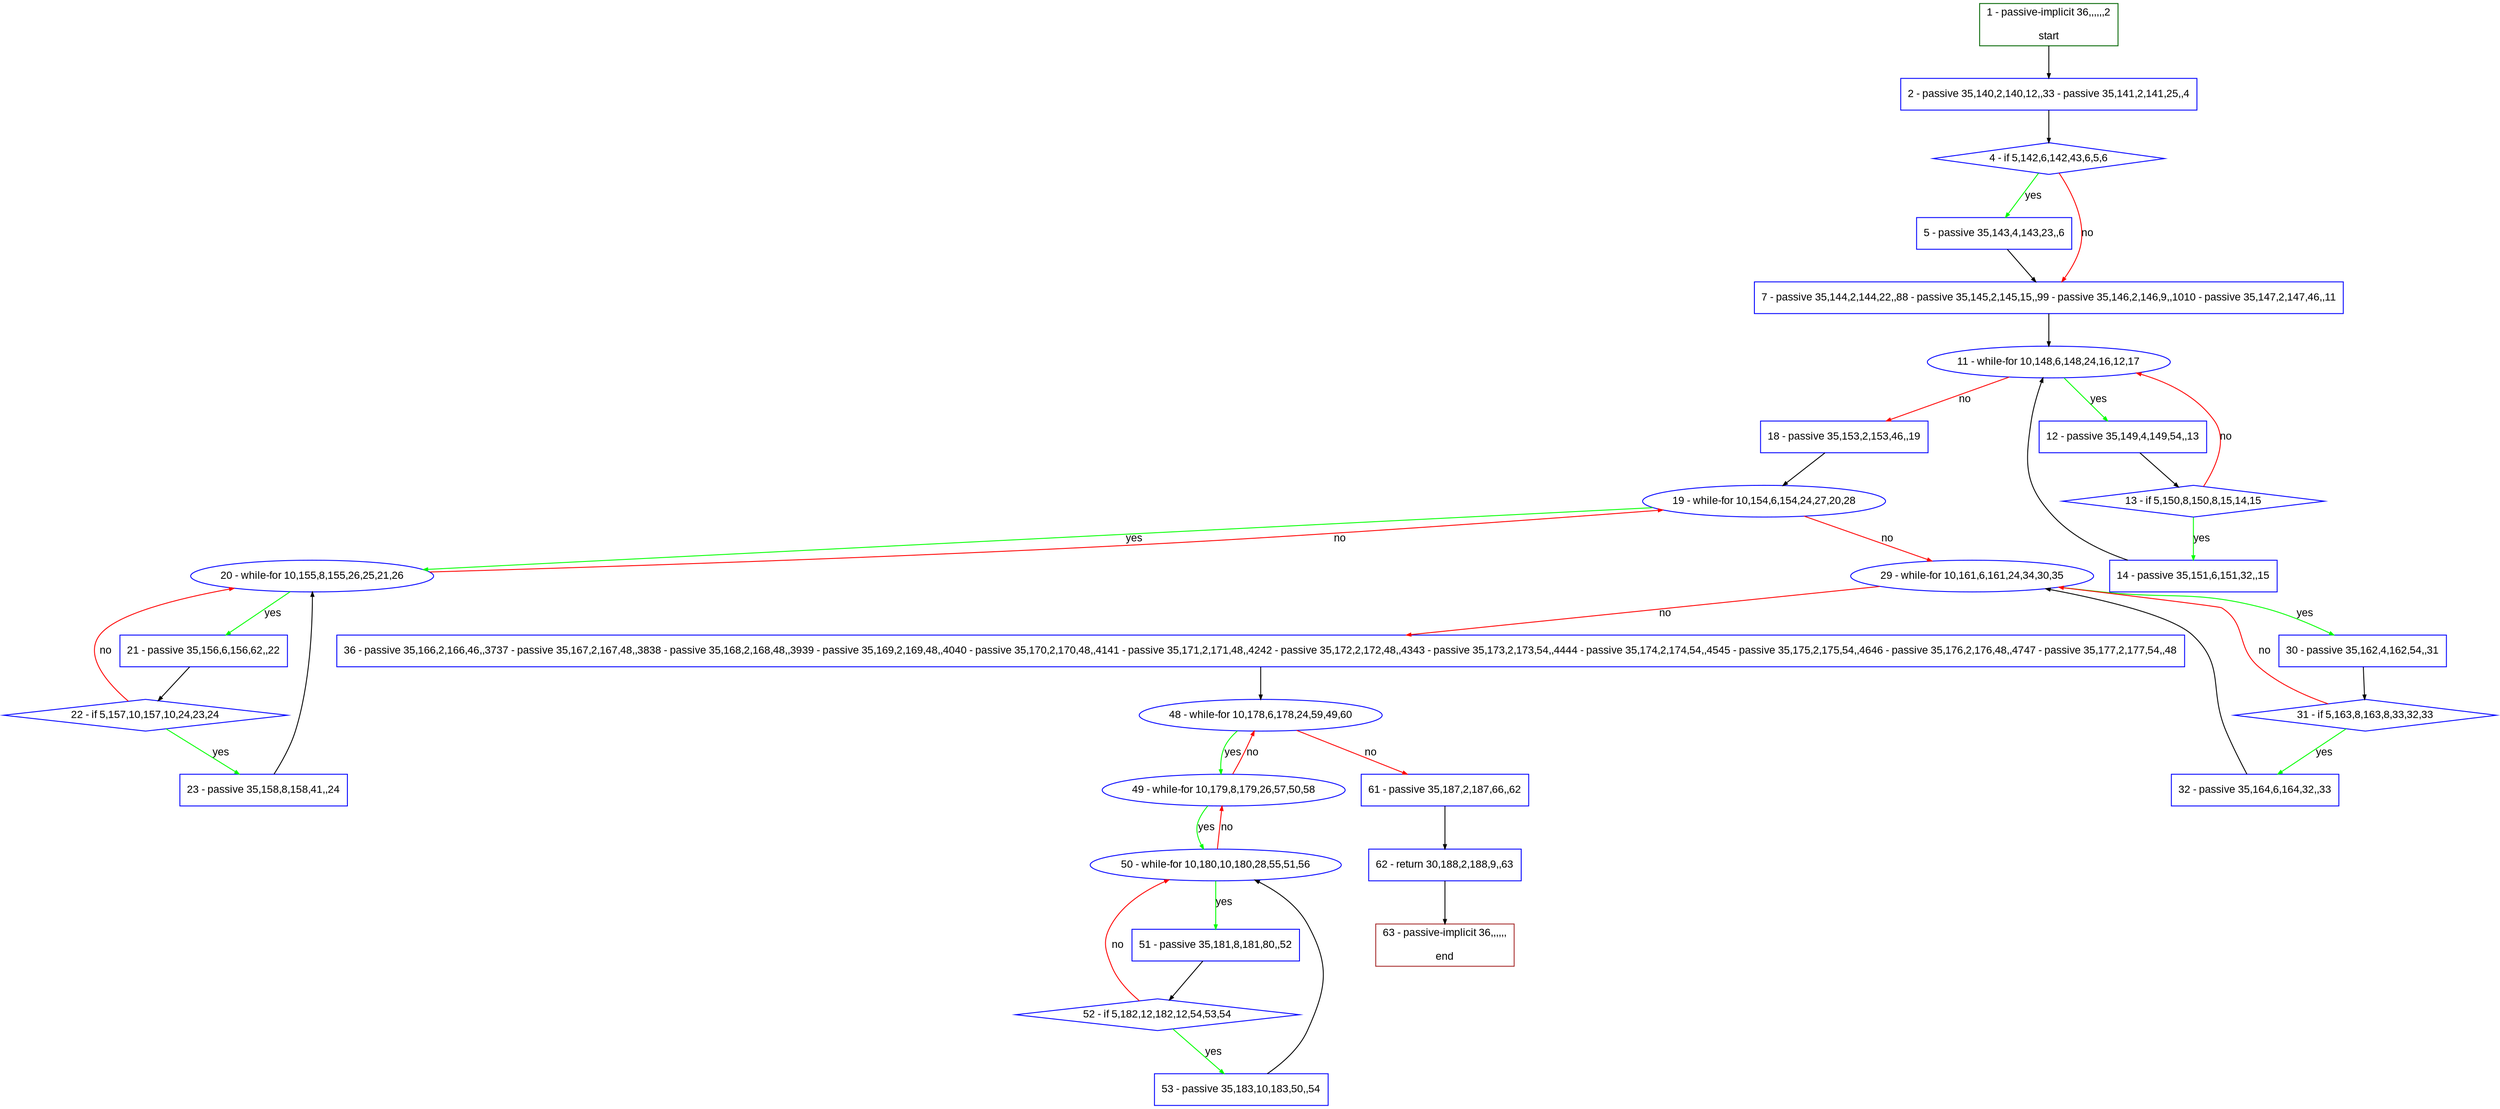 digraph "" {
  graph [pack="true", label="", fontsize="12", packmode="clust", fontname="Arial", fillcolor="#FFFFCC", bgcolor="white", style="rounded,filled", compound="true"];
  node [node_initialized="no", label="", color="grey", fontsize="12", fillcolor="white", fontname="Arial", style="filled", shape="rectangle", compound="true", fixedsize="false"];
  edge [fontcolor="black", arrowhead="normal", arrowtail="none", arrowsize="0.5", ltail="", label="", color="black", fontsize="12", lhead="", fontname="Arial", dir="forward", compound="true"];
  __N1 [label="2 - passive 35,140,2,140,12,,33 - passive 35,141,2,141,25,,4", color="#0000ff", fillcolor="#ffffff", style="filled", shape="box"];
  __N2 [label="1 - passive-implicit 36,,,,,,2\n\nstart", color="#006400", fillcolor="#ffffff", style="filled", shape="box"];
  __N3 [label="4 - if 5,142,6,142,43,6,5,6", color="#0000ff", fillcolor="#ffffff", style="filled", shape="diamond"];
  __N4 [label="5 - passive 35,143,4,143,23,,6", color="#0000ff", fillcolor="#ffffff", style="filled", shape="box"];
  __N5 [label="7 - passive 35,144,2,144,22,,88 - passive 35,145,2,145,15,,99 - passive 35,146,2,146,9,,1010 - passive 35,147,2,147,46,,11", color="#0000ff", fillcolor="#ffffff", style="filled", shape="box"];
  __N6 [label="11 - while-for 10,148,6,148,24,16,12,17", color="#0000ff", fillcolor="#ffffff", style="filled", shape="oval"];
  __N7 [label="12 - passive 35,149,4,149,54,,13", color="#0000ff", fillcolor="#ffffff", style="filled", shape="box"];
  __N8 [label="18 - passive 35,153,2,153,46,,19", color="#0000ff", fillcolor="#ffffff", style="filled", shape="box"];
  __N9 [label="13 - if 5,150,8,150,8,15,14,15", color="#0000ff", fillcolor="#ffffff", style="filled", shape="diamond"];
  __N10 [label="14 - passive 35,151,6,151,32,,15", color="#0000ff", fillcolor="#ffffff", style="filled", shape="box"];
  __N11 [label="19 - while-for 10,154,6,154,24,27,20,28", color="#0000ff", fillcolor="#ffffff", style="filled", shape="oval"];
  __N12 [label="20 - while-for 10,155,8,155,26,25,21,26", color="#0000ff", fillcolor="#ffffff", style="filled", shape="oval"];
  __N13 [label="29 - while-for 10,161,6,161,24,34,30,35", color="#0000ff", fillcolor="#ffffff", style="filled", shape="oval"];
  __N14 [label="21 - passive 35,156,6,156,62,,22", color="#0000ff", fillcolor="#ffffff", style="filled", shape="box"];
  __N15 [label="22 - if 5,157,10,157,10,24,23,24", color="#0000ff", fillcolor="#ffffff", style="filled", shape="diamond"];
  __N16 [label="23 - passive 35,158,8,158,41,,24", color="#0000ff", fillcolor="#ffffff", style="filled", shape="box"];
  __N17 [label="30 - passive 35,162,4,162,54,,31", color="#0000ff", fillcolor="#ffffff", style="filled", shape="box"];
  __N18 [label="36 - passive 35,166,2,166,46,,3737 - passive 35,167,2,167,48,,3838 - passive 35,168,2,168,48,,3939 - passive 35,169,2,169,48,,4040 - passive 35,170,2,170,48,,4141 - passive 35,171,2,171,48,,4242 - passive 35,172,2,172,48,,4343 - passive 35,173,2,173,54,,4444 - passive 35,174,2,174,54,,4545 - passive 35,175,2,175,54,,4646 - passive 35,176,2,176,48,,4747 - passive 35,177,2,177,54,,48", color="#0000ff", fillcolor="#ffffff", style="filled", shape="box"];
  __N19 [label="31 - if 5,163,8,163,8,33,32,33", color="#0000ff", fillcolor="#ffffff", style="filled", shape="diamond"];
  __N20 [label="32 - passive 35,164,6,164,32,,33", color="#0000ff", fillcolor="#ffffff", style="filled", shape="box"];
  __N21 [label="48 - while-for 10,178,6,178,24,59,49,60", color="#0000ff", fillcolor="#ffffff", style="filled", shape="oval"];
  __N22 [label="49 - while-for 10,179,8,179,26,57,50,58", color="#0000ff", fillcolor="#ffffff", style="filled", shape="oval"];
  __N23 [label="61 - passive 35,187,2,187,66,,62", color="#0000ff", fillcolor="#ffffff", style="filled", shape="box"];
  __N24 [label="50 - while-for 10,180,10,180,28,55,51,56", color="#0000ff", fillcolor="#ffffff", style="filled", shape="oval"];
  __N25 [label="51 - passive 35,181,8,181,80,,52", color="#0000ff", fillcolor="#ffffff", style="filled", shape="box"];
  __N26 [label="52 - if 5,182,12,182,12,54,53,54", color="#0000ff", fillcolor="#ffffff", style="filled", shape="diamond"];
  __N27 [label="53 - passive 35,183,10,183,50,,54", color="#0000ff", fillcolor="#ffffff", style="filled", shape="box"];
  __N28 [label="62 - return 30,188,2,188,9,,63", color="#0000ff", fillcolor="#ffffff", style="filled", shape="box"];
  __N29 [label="63 - passive-implicit 36,,,,,,\n\nend", color="#a52a2a", fillcolor="#ffffff", style="filled", shape="box"];
  __N2 -> __N1 [arrowhead="normal", arrowtail="none", color="#000000", label="", dir="forward"];
  __N1 -> __N3 [arrowhead="normal", arrowtail="none", color="#000000", label="", dir="forward"];
  __N3 -> __N4 [arrowhead="normal", arrowtail="none", color="#00ff00", label="yes", dir="forward"];
  __N3 -> __N5 [arrowhead="normal", arrowtail="none", color="#ff0000", label="no", dir="forward"];
  __N4 -> __N5 [arrowhead="normal", arrowtail="none", color="#000000", label="", dir="forward"];
  __N5 -> __N6 [arrowhead="normal", arrowtail="none", color="#000000", label="", dir="forward"];
  __N6 -> __N7 [arrowhead="normal", arrowtail="none", color="#00ff00", label="yes", dir="forward"];
  __N6 -> __N8 [arrowhead="normal", arrowtail="none", color="#ff0000", label="no", dir="forward"];
  __N7 -> __N9 [arrowhead="normal", arrowtail="none", color="#000000", label="", dir="forward"];
  __N9 -> __N6 [arrowhead="normal", arrowtail="none", color="#ff0000", label="no", dir="forward"];
  __N9 -> __N10 [arrowhead="normal", arrowtail="none", color="#00ff00", label="yes", dir="forward"];
  __N10 -> __N6 [arrowhead="normal", arrowtail="none", color="#000000", label="", dir="forward"];
  __N8 -> __N11 [arrowhead="normal", arrowtail="none", color="#000000", label="", dir="forward"];
  __N11 -> __N12 [arrowhead="normal", arrowtail="none", color="#00ff00", label="yes", dir="forward"];
  __N12 -> __N11 [arrowhead="normal", arrowtail="none", color="#ff0000", label="no", dir="forward"];
  __N11 -> __N13 [arrowhead="normal", arrowtail="none", color="#ff0000", label="no", dir="forward"];
  __N12 -> __N14 [arrowhead="normal", arrowtail="none", color="#00ff00", label="yes", dir="forward"];
  __N14 -> __N15 [arrowhead="normal", arrowtail="none", color="#000000", label="", dir="forward"];
  __N15 -> __N12 [arrowhead="normal", arrowtail="none", color="#ff0000", label="no", dir="forward"];
  __N15 -> __N16 [arrowhead="normal", arrowtail="none", color="#00ff00", label="yes", dir="forward"];
  __N16 -> __N12 [arrowhead="normal", arrowtail="none", color="#000000", label="", dir="forward"];
  __N13 -> __N17 [arrowhead="normal", arrowtail="none", color="#00ff00", label="yes", dir="forward"];
  __N13 -> __N18 [arrowhead="normal", arrowtail="none", color="#ff0000", label="no", dir="forward"];
  __N17 -> __N19 [arrowhead="normal", arrowtail="none", color="#000000", label="", dir="forward"];
  __N19 -> __N13 [arrowhead="normal", arrowtail="none", color="#ff0000", label="no", dir="forward"];
  __N19 -> __N20 [arrowhead="normal", arrowtail="none", color="#00ff00", label="yes", dir="forward"];
  __N20 -> __N13 [arrowhead="normal", arrowtail="none", color="#000000", label="", dir="forward"];
  __N18 -> __N21 [arrowhead="normal", arrowtail="none", color="#000000", label="", dir="forward"];
  __N21 -> __N22 [arrowhead="normal", arrowtail="none", color="#00ff00", label="yes", dir="forward"];
  __N22 -> __N21 [arrowhead="normal", arrowtail="none", color="#ff0000", label="no", dir="forward"];
  __N21 -> __N23 [arrowhead="normal", arrowtail="none", color="#ff0000", label="no", dir="forward"];
  __N22 -> __N24 [arrowhead="normal", arrowtail="none", color="#00ff00", label="yes", dir="forward"];
  __N24 -> __N22 [arrowhead="normal", arrowtail="none", color="#ff0000", label="no", dir="forward"];
  __N24 -> __N25 [arrowhead="normal", arrowtail="none", color="#00ff00", label="yes", dir="forward"];
  __N25 -> __N26 [arrowhead="normal", arrowtail="none", color="#000000", label="", dir="forward"];
  __N26 -> __N24 [arrowhead="normal", arrowtail="none", color="#ff0000", label="no", dir="forward"];
  __N26 -> __N27 [arrowhead="normal", arrowtail="none", color="#00ff00", label="yes", dir="forward"];
  __N27 -> __N24 [arrowhead="normal", arrowtail="none", color="#000000", label="", dir="forward"];
  __N23 -> __N28 [arrowhead="normal", arrowtail="none", color="#000000", label="", dir="forward"];
  __N28 -> __N29 [arrowhead="normal", arrowtail="none", color="#000000", label="", dir="forward"];
}
